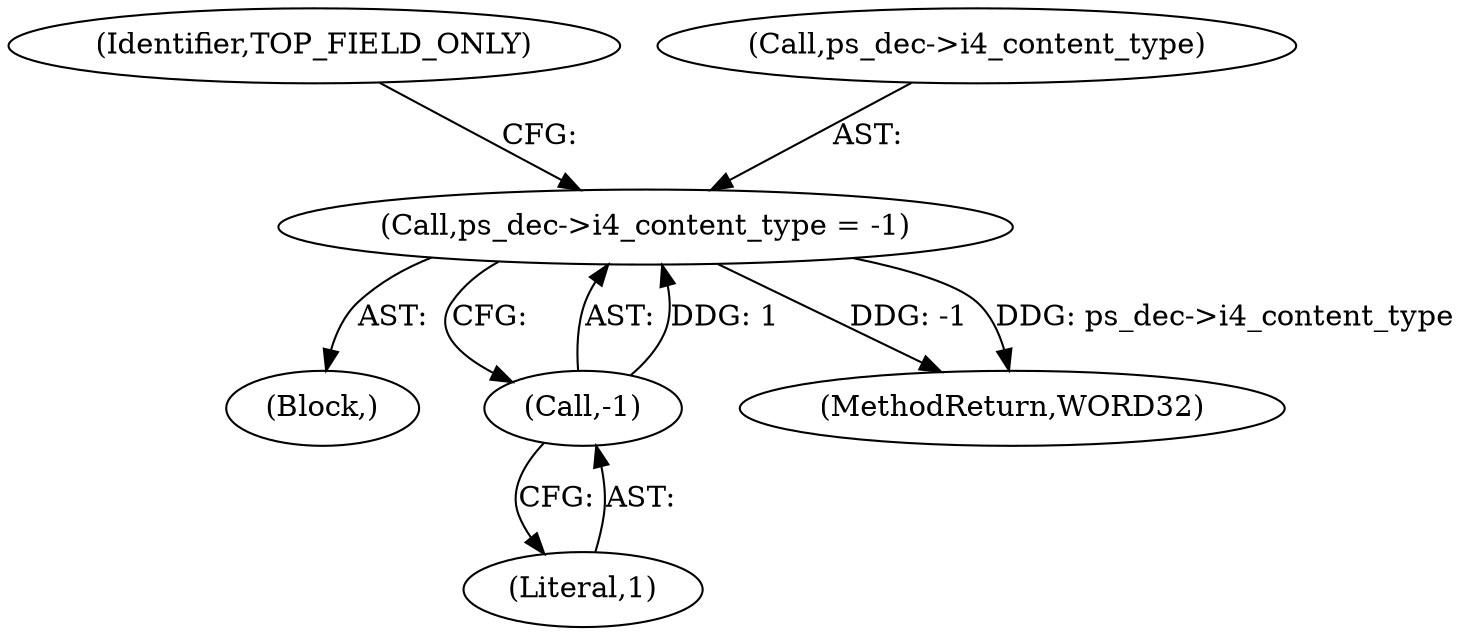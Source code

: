 digraph "0_Android_7109ce3f8f90a28ca9f0ee6e14f6ac5e414c62cf@pointer" {
"1000503" [label="(Call,ps_dec->i4_content_type = -1)"];
"1000507" [label="(Call,-1)"];
"1000503" [label="(Call,ps_dec->i4_content_type = -1)"];
"1000513" [label="(Identifier,TOP_FIELD_ONLY)"];
"1000504" [label="(Call,ps_dec->i4_content_type)"];
"1000507" [label="(Call,-1)"];
"1000151" [label="(Block,)"];
"1002160" [label="(MethodReturn,WORD32)"];
"1000508" [label="(Literal,1)"];
"1000503" -> "1000151"  [label="AST: "];
"1000503" -> "1000507"  [label="CFG: "];
"1000504" -> "1000503"  [label="AST: "];
"1000507" -> "1000503"  [label="AST: "];
"1000513" -> "1000503"  [label="CFG: "];
"1000503" -> "1002160"  [label="DDG: -1"];
"1000503" -> "1002160"  [label="DDG: ps_dec->i4_content_type"];
"1000507" -> "1000503"  [label="DDG: 1"];
"1000507" -> "1000508"  [label="CFG: "];
"1000508" -> "1000507"  [label="AST: "];
}
